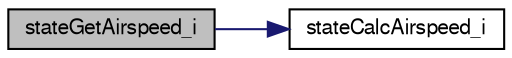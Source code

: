 digraph "stateGetAirspeed_i"
{
  edge [fontname="FreeSans",fontsize="10",labelfontname="FreeSans",labelfontsize="10"];
  node [fontname="FreeSans",fontsize="10",shape=record];
  rankdir="LR";
  Node1 [label="stateGetAirspeed_i",height=0.2,width=0.4,color="black", fillcolor="grey75", style="filled", fontcolor="black"];
  Node1 -> Node2 [color="midnightblue",fontsize="10",style="solid",fontname="FreeSans"];
  Node2 [label="stateCalcAirspeed_i",height=0.2,width=0.4,color="black", fillcolor="white", style="filled",URL="$group__state__wind__airspeed.html#ga82826b1ac55a708eb9854c7c19f4e172"];
}
